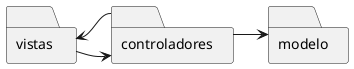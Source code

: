 @startuml

folder "modelo" as modelo {
}

folder "vistas" as vistas {
}

folder "controladores" as controladores {
}

vistas -> controladores
controladores -> modelo
controladores -> vistas

@enduml